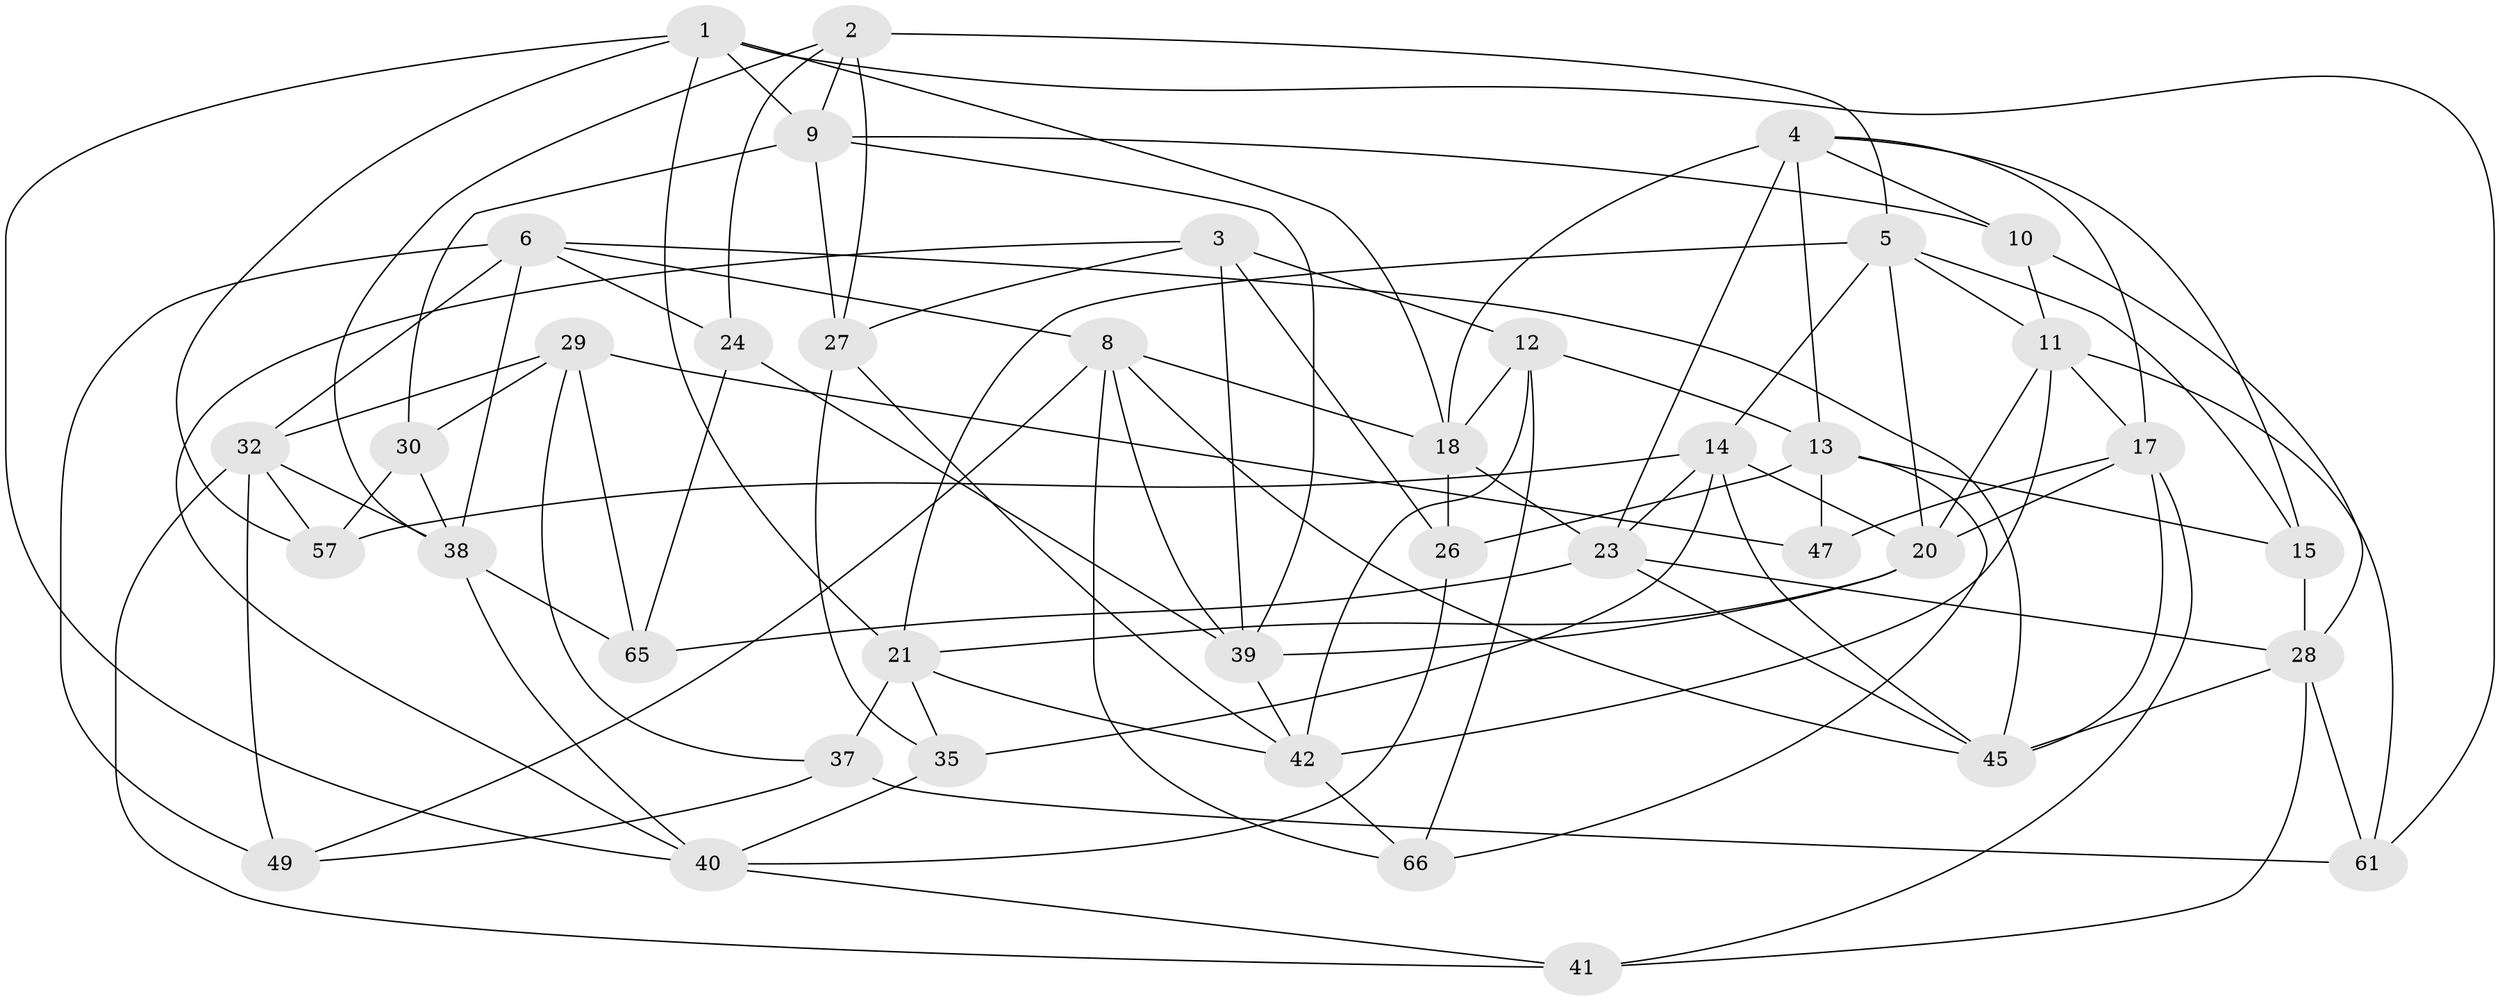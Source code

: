// Generated by graph-tools (version 1.1) at 2025/24/03/03/25 07:24:27]
// undirected, 40 vertices, 103 edges
graph export_dot {
graph [start="1"]
  node [color=gray90,style=filled];
  1 [super="+43"];
  2 [super="+44"];
  3 [super="+31"];
  4 [super="+25"];
  5 [super="+63"];
  6 [super="+7"];
  8 [super="+34"];
  9 [super="+36"];
  10;
  11 [super="+22"];
  12 [super="+16"];
  13 [super="+19"];
  14 [super="+60"];
  15;
  17 [super="+33"];
  18 [super="+64"];
  20 [super="+48"];
  21 [super="+46"];
  23 [super="+50"];
  24;
  26;
  27 [super="+59"];
  28 [super="+58"];
  29 [super="+53"];
  30;
  32 [super="+54"];
  35;
  37;
  38 [super="+62"];
  39 [super="+55"];
  40 [super="+56"];
  41;
  42 [super="+52"];
  45 [super="+51"];
  47;
  49;
  57;
  61;
  65;
  66;
  1 -- 57;
  1 -- 40;
  1 -- 9;
  1 -- 18;
  1 -- 61;
  1 -- 21;
  2 -- 38;
  2 -- 24;
  2 -- 9;
  2 -- 27 [weight=2];
  2 -- 5;
  3 -- 40;
  3 -- 26;
  3 -- 27;
  3 -- 12 [weight=2];
  3 -- 39;
  4 -- 10;
  4 -- 15;
  4 -- 18;
  4 -- 17;
  4 -- 13;
  4 -- 23;
  5 -- 15;
  5 -- 20;
  5 -- 21;
  5 -- 14;
  5 -- 11;
  6 -- 32;
  6 -- 24;
  6 -- 49;
  6 -- 38;
  6 -- 8;
  6 -- 45;
  8 -- 49;
  8 -- 45;
  8 -- 18;
  8 -- 66;
  8 -- 39;
  9 -- 10;
  9 -- 30;
  9 -- 27;
  9 -- 39;
  10 -- 11;
  10 -- 28;
  11 -- 61;
  11 -- 17;
  11 -- 42;
  11 -- 20;
  12 -- 66;
  12 -- 13;
  12 -- 18;
  12 -- 42;
  13 -- 15;
  13 -- 26;
  13 -- 66;
  13 -- 47;
  14 -- 45;
  14 -- 57;
  14 -- 35;
  14 -- 20;
  14 -- 23;
  15 -- 28;
  17 -- 47;
  17 -- 41;
  17 -- 20;
  17 -- 45;
  18 -- 23;
  18 -- 26;
  20 -- 21;
  20 -- 39;
  21 -- 37;
  21 -- 42;
  21 -- 35;
  23 -- 28;
  23 -- 65;
  23 -- 45;
  24 -- 39;
  24 -- 65;
  26 -- 40;
  27 -- 35;
  27 -- 42;
  28 -- 41;
  28 -- 61;
  28 -- 45;
  29 -- 37;
  29 -- 47 [weight=2];
  29 -- 32;
  29 -- 65;
  29 -- 30;
  30 -- 57;
  30 -- 38;
  32 -- 49;
  32 -- 57;
  32 -- 41;
  32 -- 38;
  35 -- 40;
  37 -- 61;
  37 -- 49;
  38 -- 65;
  38 -- 40;
  39 -- 42;
  40 -- 41;
  42 -- 66;
}
